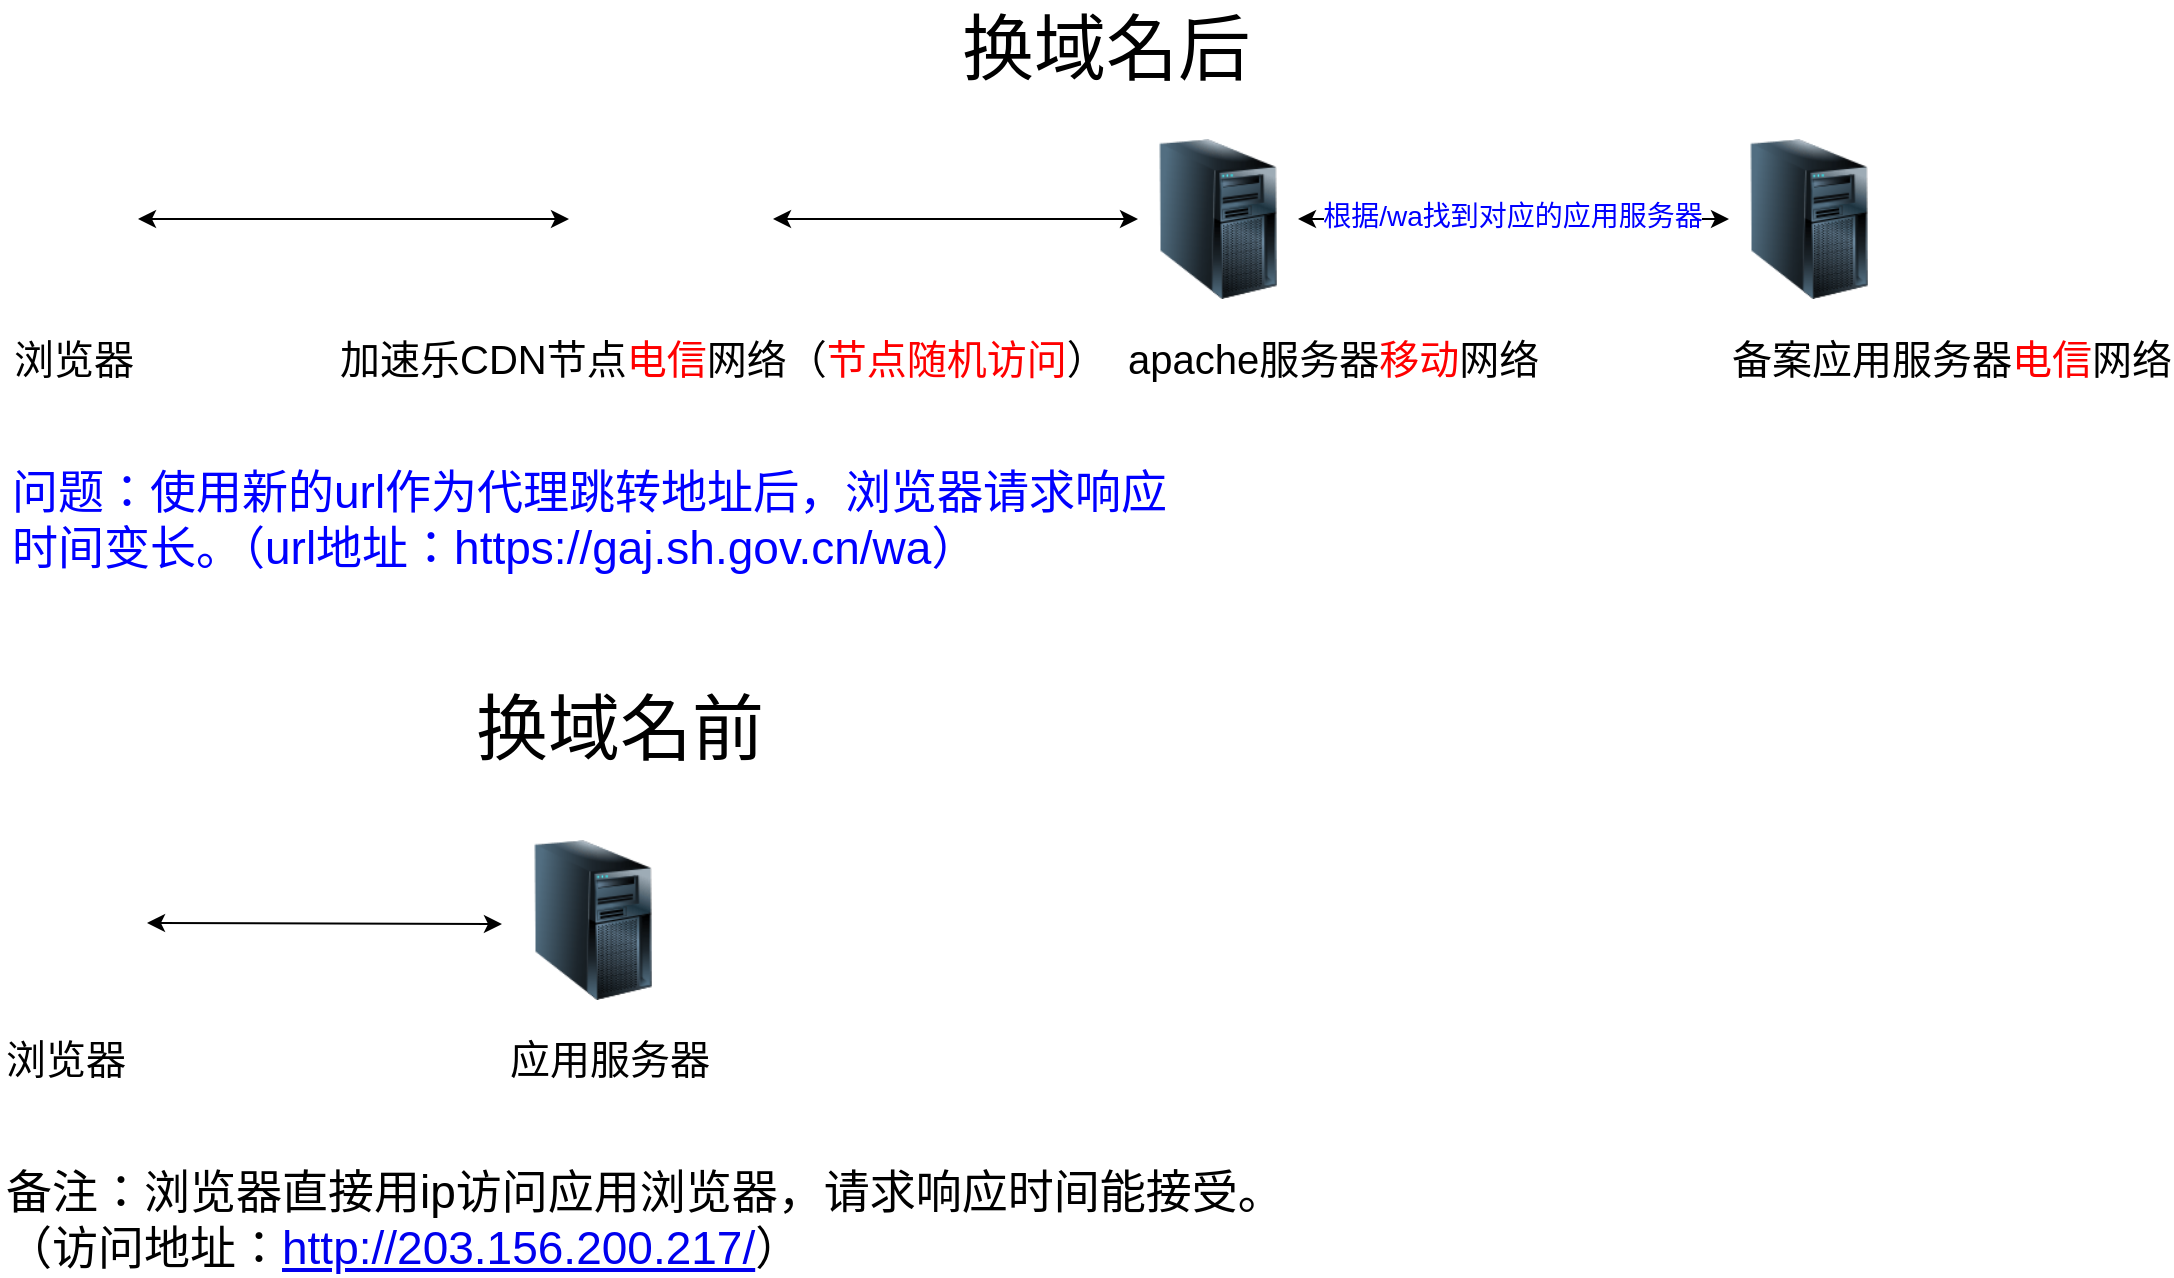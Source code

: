 <mxfile version="11.0.8" type="github"><diagram id="Z19888QkI9rWmbt40K2t" name="第 1 页"><mxGraphModel dx="1386" dy="727" grid="1" gridSize="10" guides="1" tooltips="1" connect="1" arrows="1" fold="1" page="1" pageScale="1" pageWidth="3300" pageHeight="4681" math="0" shadow="0"><root><mxCell id="0"/><mxCell id="1" parent="0"/><mxCell id="TLFCebOHelCJvtNUy2Zd-23" value="" style="edgeStyle=orthogonalEdgeStyle;rounded=0;orthogonalLoop=1;jettySize=auto;html=1;startArrow=classic;startFill=1;" parent="1" source="TLFCebOHelCJvtNUy2Zd-24" edge="1"><mxGeometry relative="1" as="geometry"><mxPoint x="965.5" y="379.5" as="targetPoint"/></mxGeometry></mxCell><mxCell id="TLFCebOHelCJvtNUy2Zd-24" value="" style="image;html=1;labelBackgroundColor=#ffffff;image=img/lib/clip_art/computers/Server_Tower_128x128.png" parent="1" vertex="1"><mxGeometry x="670" y="339.5" width="80" height="80" as="geometry"/></mxCell><mxCell id="TLFCebOHelCJvtNUy2Zd-25" value="apache服务器&lt;font color=&quot;#ff0000&quot; style=&quot;font-size: 20px;&quot;&gt;移动&lt;/font&gt;网络" style="text;html=1;resizable=0;points=[];autosize=1;align=left;verticalAlign=top;spacingTop=-4;fontSize=20;" parent="1" vertex="1"><mxGeometry x="662.5" y="434.5" width="140" height="20" as="geometry"/></mxCell><mxCell id="TLFCebOHelCJvtNUy2Zd-26" value="" style="image;html=1;labelBackgroundColor=#ffffff;image=img/lib/clip_art/computers/Server_Tower_128x128.png" parent="1" vertex="1"><mxGeometry x="965.5" y="339.5" width="80" height="80" as="geometry"/></mxCell><mxCell id="TLFCebOHelCJvtNUy2Zd-27" value="备案应用服务器&lt;font color=&quot;#ff0000&quot; style=&quot;font-size: 20px;&quot;&gt;电信&lt;/font&gt;网络" style="text;html=1;resizable=0;points=[];autosize=1;align=left;verticalAlign=top;spacingTop=-4;fontSize=20;" parent="1" vertex="1"><mxGeometry x="965" y="434.5" width="150" height="20" as="geometry"/></mxCell><mxCell id="TLFCebOHelCJvtNUy2Zd-28" value="" style="edgeStyle=orthogonalEdgeStyle;rounded=0;orthogonalLoop=1;jettySize=auto;html=1;startArrow=classic;startFill=1;entryX=-0.069;entryY=0.525;entryDx=0;entryDy=0;entryPerimeter=0;" parent="1" target="TLFCebOHelCJvtNUy2Zd-31" edge="1"><mxGeometry relative="1" as="geometry"><mxPoint x="254.5" y="731.5" as="targetPoint"/><mxPoint x="174.5" y="731.5" as="sourcePoint"/><Array as="points"/></mxGeometry></mxCell><mxCell id="TLFCebOHelCJvtNUy2Zd-31" value="" style="image;html=1;labelBackgroundColor=#ffffff;image=img/lib/clip_art/computers/Server_Tower_128x128.png" parent="1" vertex="1"><mxGeometry x="357.5" y="690" width="80" height="80" as="geometry"/></mxCell><mxCell id="TLFCebOHelCJvtNUy2Zd-32" value="应用服务器" style="text;html=1;resizable=0;points=[];autosize=1;align=left;verticalAlign=top;spacingTop=-4;fontSize=20;" parent="1" vertex="1"><mxGeometry x="354" y="785" width="80" height="20" as="geometry"/></mxCell><mxCell id="TLFCebOHelCJvtNUy2Zd-35" value="换域名后" style="text;html=1;resizable=0;points=[];autosize=1;align=left;verticalAlign=top;spacingTop=-4;fontSize=36;" parent="1" vertex="1"><mxGeometry x="580" y="270" width="60" height="20" as="geometry"/></mxCell><mxCell id="TLFCebOHelCJvtNUy2Zd-37" value="换域名前" style="text;html=1;resizable=0;points=[];autosize=1;align=left;verticalAlign=top;spacingTop=-4;fontSize=36;" parent="1" vertex="1"><mxGeometry x="337" y="610" width="140" height="40" as="geometry"/></mxCell><mxCell id="TLFCebOHelCJvtNUy2Zd-38" value="" style="shape=image;html=1;verticalAlign=top;verticalLabelPosition=bottom;labelBackgroundColor=#ffffff;imageAspect=0;aspect=fixed;image=https://cdn1.iconfinder.com/data/icons/smallicons-logotypes/32/chrome-128.png;fontSize=30;" parent="1" vertex="1"><mxGeometry x="102" y="345.5" width="68" height="68" as="geometry"/></mxCell><mxCell id="TLFCebOHelCJvtNUy2Zd-39" value="" style="shape=image;html=1;verticalAlign=top;verticalLabelPosition=bottom;labelBackgroundColor=#ffffff;imageAspect=0;aspect=fixed;image=https://cdn1.iconfinder.com/data/icons/smallicons-logotypes/32/chrome-128.png;fontSize=30;" parent="1" vertex="1"><mxGeometry x="105.5" y="696" width="68" height="68" as="geometry"/></mxCell><mxCell id="TLFCebOHelCJvtNUy2Zd-40" value="浏览器" style="text;html=1;resizable=0;points=[];autosize=1;align=left;verticalAlign=top;spacingTop=-4;fontSize=20;" parent="1" vertex="1"><mxGeometry x="105.5" y="434.5" width="50" height="20" as="geometry"/></mxCell><mxCell id="TLFCebOHelCJvtNUy2Zd-41" value="浏览器" style="text;html=1;resizable=0;points=[];autosize=1;align=left;verticalAlign=top;spacingTop=-4;fontSize=20;" parent="1" vertex="1"><mxGeometry x="102" y="785" width="50" height="20" as="geometry"/></mxCell><mxCell id="TLFCebOHelCJvtNUy2Zd-42" value="问题：使用新的url作为代理跳转地址后，浏览器请求响应&lt;br style=&quot;font-size: 23px;&quot;&gt;时间变长。（url地址：https://gaj.sh.gov.cn/wa）" style="text;html=1;resizable=0;points=[];autosize=1;align=left;verticalAlign=top;spacingTop=-4;fontSize=23;fontColor=#0000FF;" parent="1" vertex="1"><mxGeometry x="104.5" y="500" width="440" height="40" as="geometry"/></mxCell><mxCell id="TLFCebOHelCJvtNUy2Zd-43" value="备注：浏览器直接用ip访问应用浏览器，请求响应时间能接受。&lt;br style=&quot;font-size: 23px;&quot;&gt;（访问地址：&lt;a href=&quot;http://203.156.200.217/&quot; style=&quot;font-size: 23px;&quot;&gt;http://203.156.200.217/&lt;/a&gt;）" style="text;html=1;resizable=0;points=[];autosize=1;align=left;verticalAlign=top;spacingTop=-4;fontSize=23;" parent="1" vertex="1"><mxGeometry x="101.5" y="850" width="490" height="40" as="geometry"/></mxCell><mxCell id="TLFCebOHelCJvtNUy2Zd-51" value="根据/wa找到对应的应用服务器" style="text;html=1;resizable=0;points=[];align=center;verticalAlign=middle;labelBackgroundColor=#ffffff;fontSize=14;fontColor=#0000FF;" parent="1" vertex="1" connectable="0"><mxGeometry x="847.5" y="377" as="geometry"><mxPoint x="9" y="1" as="offset"/></mxGeometry></mxCell><mxCell id="NyqFFq5CX_KmjhJ-bJIv-6" value="" style="edgeStyle=orthogonalEdgeStyle;rounded=0;orthogonalLoop=1;jettySize=auto;html=1;startArrow=classic;startFill=1;entryX=0;entryY=0.5;entryDx=0;entryDy=0;" edge="1" parent="1" source="NyqFFq5CX_KmjhJ-bJIv-2" target="TLFCebOHelCJvtNUy2Zd-24"><mxGeometry relative="1" as="geometry"><mxPoint x="660" y="380" as="targetPoint"/></mxGeometry></mxCell><mxCell id="NyqFFq5CX_KmjhJ-bJIv-2" value="" style="shape=image;html=1;verticalAlign=top;verticalLabelPosition=bottom;labelBackgroundColor=#ffffff;imageAspect=0;aspect=fixed;image=https://cdn2.iconfinder.com/data/icons/freecns-cumulus/32/519840-52_Cloud_Sync-128.png" vertex="1" parent="1"><mxGeometry x="387.5" y="329.5" width="100" height="100" as="geometry"/></mxCell><mxCell id="NyqFFq5CX_KmjhJ-bJIv-4" value="" style="edgeStyle=orthogonalEdgeStyle;rounded=0;orthogonalLoop=1;jettySize=auto;html=1;startArrow=classic;startFill=1;" edge="1" parent="1"><mxGeometry relative="1" as="geometry"><mxPoint x="385.5" y="379.5" as="targetPoint"/><mxPoint x="170" y="379.5" as="sourcePoint"/></mxGeometry></mxCell><mxCell id="NyqFFq5CX_KmjhJ-bJIv-7" value="加速乐CDN节点&lt;font color=&quot;#ff0000&quot; style=&quot;font-size: 20px;&quot;&gt;电信&lt;/font&gt;网络（&lt;font color=&quot;#ff0000&quot; style=&quot;font-size: 20px;&quot;&gt;节点随机访问&lt;/font&gt;）" style="text;html=1;resizable=0;points=[];autosize=1;align=left;verticalAlign=top;spacingTop=-4;fontSize=20;" vertex="1" parent="1"><mxGeometry x="269" y="434.5" width="250" height="20" as="geometry"/></mxCell></root></mxGraphModel></diagram></mxfile>